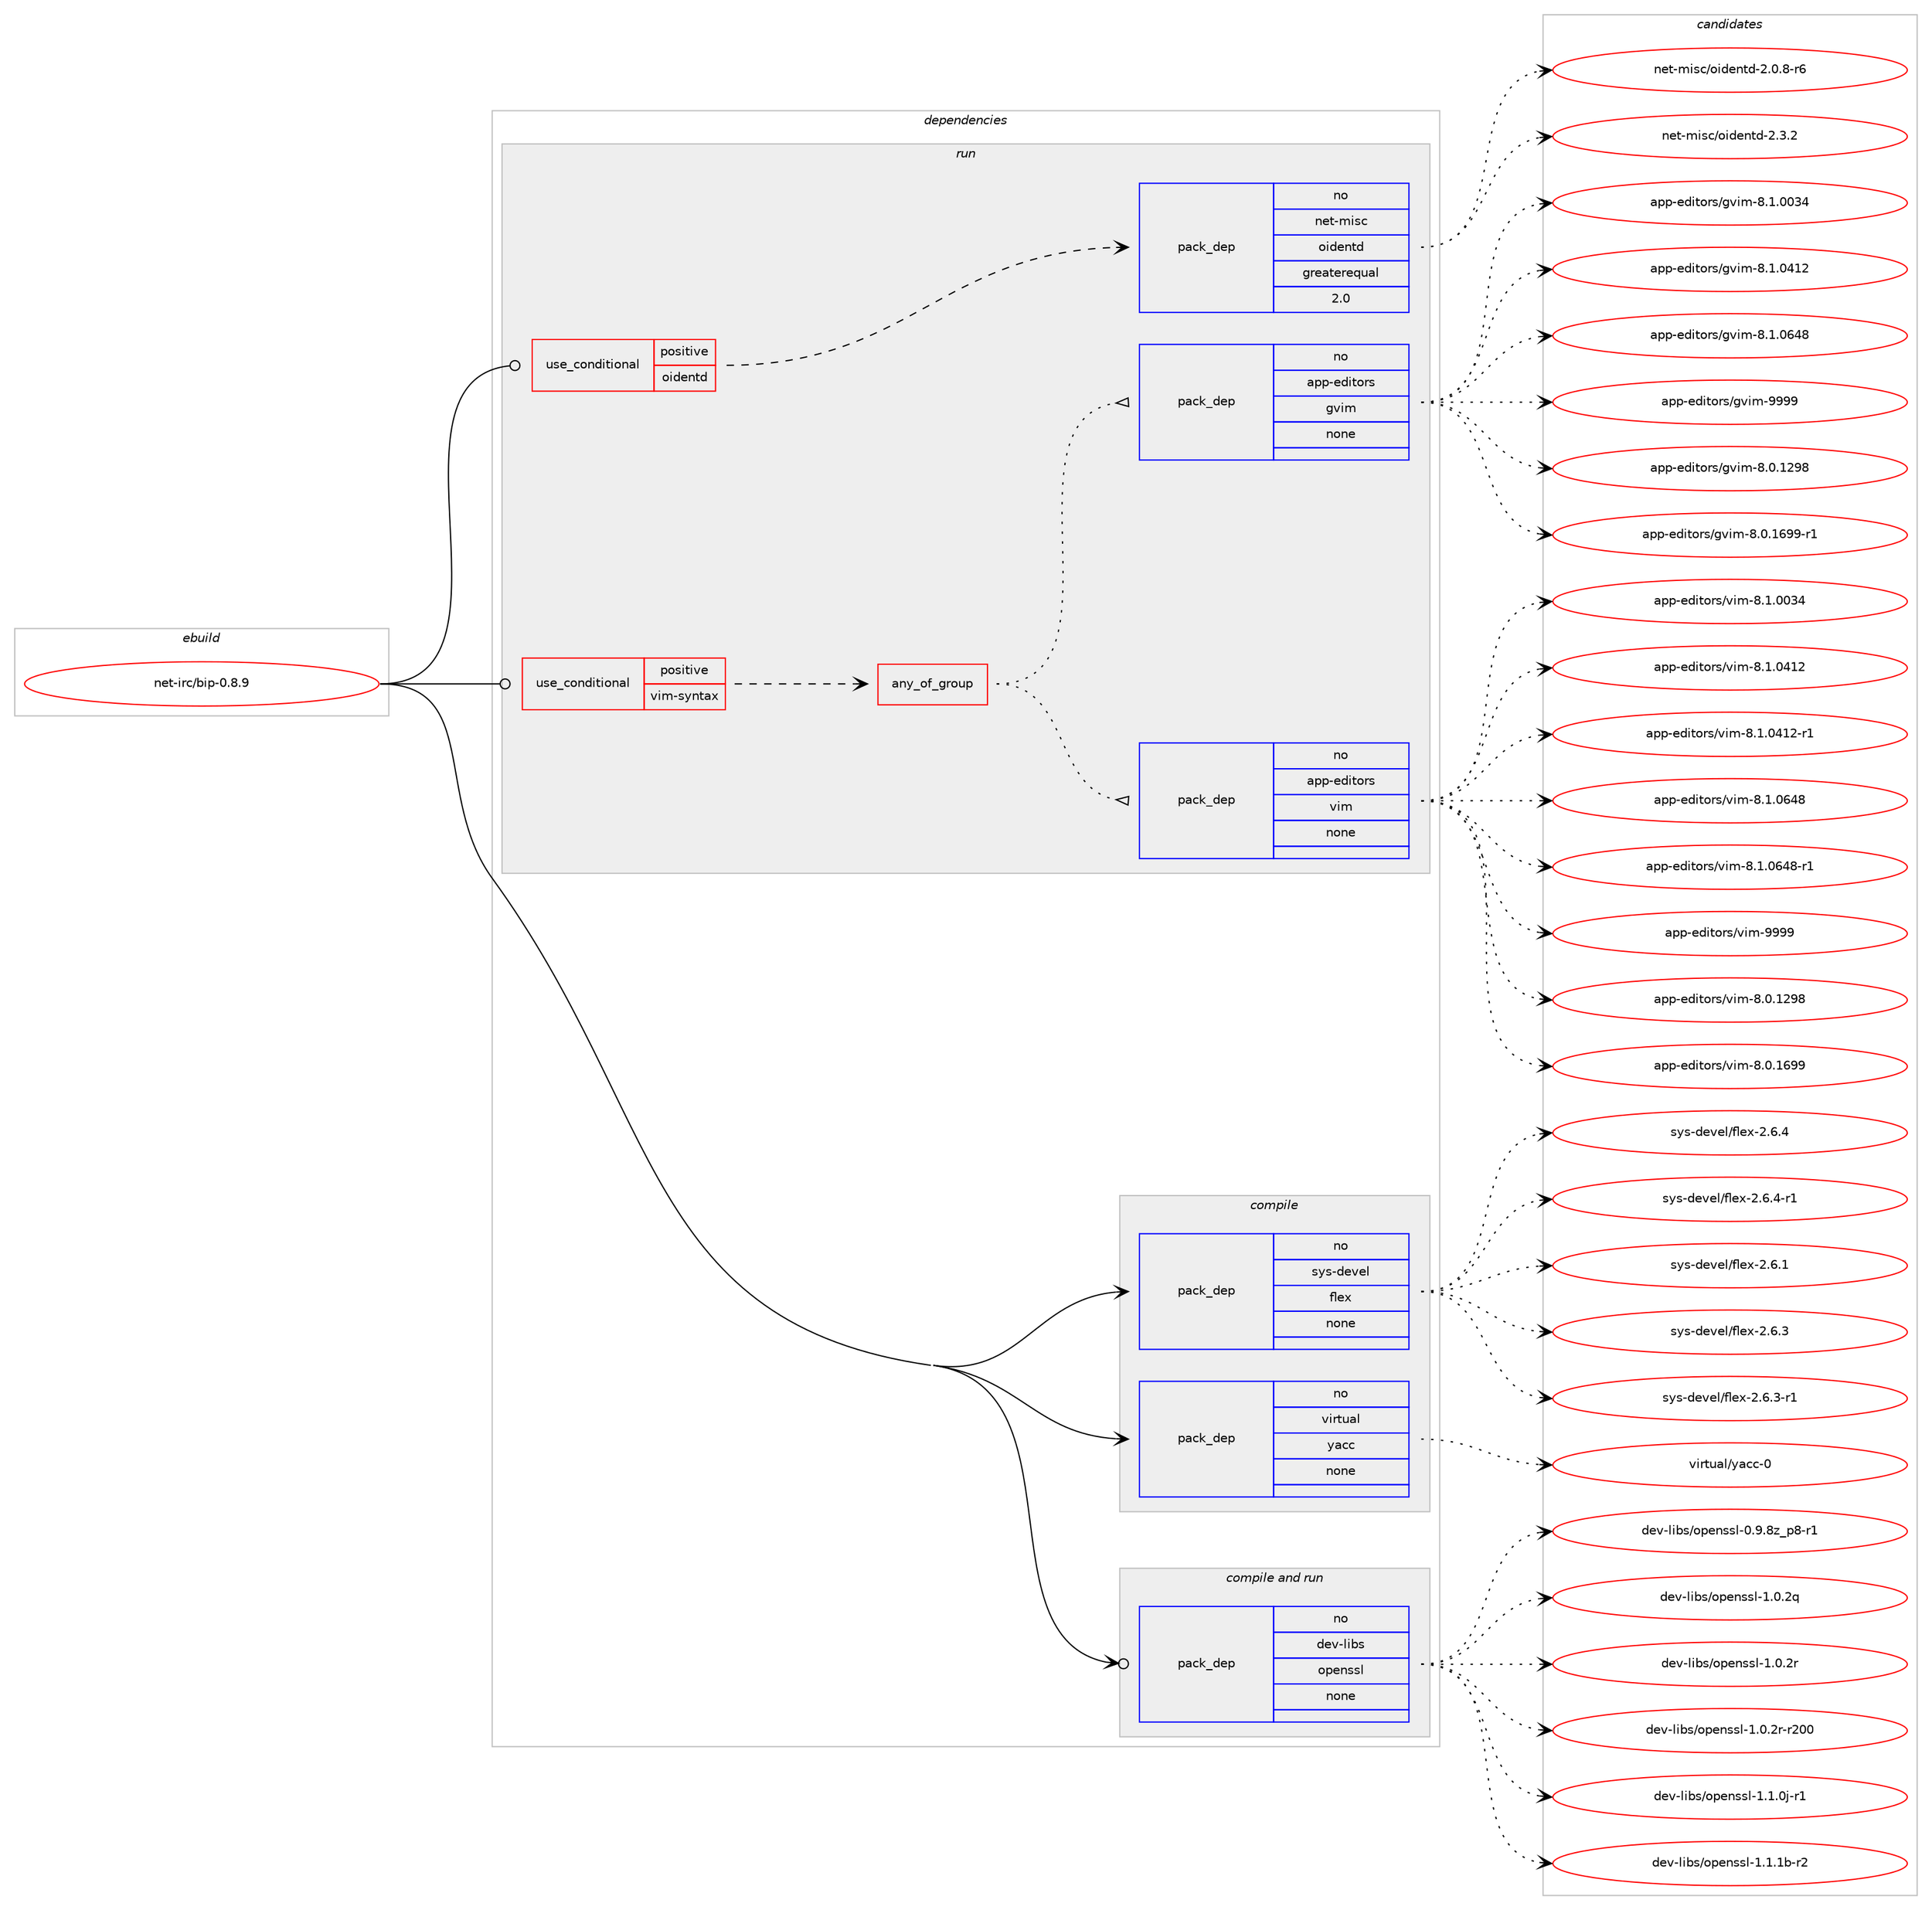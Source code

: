 digraph prolog {

# *************
# Graph options
# *************

newrank=true;
concentrate=true;
compound=true;
graph [rankdir=LR,fontname=Helvetica,fontsize=10,ranksep=1.5];#, ranksep=2.5, nodesep=0.2];
edge  [arrowhead=vee];
node  [fontname=Helvetica,fontsize=10];

# **********
# The ebuild
# **********

subgraph cluster_leftcol {
color=gray;
rank=same;
label=<<i>ebuild</i>>;
id [label="net-irc/bip-0.8.9", color=red, width=4, href="../net-irc/bip-0.8.9.svg"];
}

# ****************
# The dependencies
# ****************

subgraph cluster_midcol {
color=gray;
label=<<i>dependencies</i>>;
subgraph cluster_compile {
fillcolor="#eeeeee";
style=filled;
label=<<i>compile</i>>;
subgraph pack1184131 {
dependency1656252 [label=<<TABLE BORDER="0" CELLBORDER="1" CELLSPACING="0" CELLPADDING="4" WIDTH="220"><TR><TD ROWSPAN="6" CELLPADDING="30">pack_dep</TD></TR><TR><TD WIDTH="110">no</TD></TR><TR><TD>sys-devel</TD></TR><TR><TD>flex</TD></TR><TR><TD>none</TD></TR><TR><TD></TD></TR></TABLE>>, shape=none, color=blue];
}
id:e -> dependency1656252:w [weight=20,style="solid",arrowhead="vee"];
subgraph pack1184132 {
dependency1656253 [label=<<TABLE BORDER="0" CELLBORDER="1" CELLSPACING="0" CELLPADDING="4" WIDTH="220"><TR><TD ROWSPAN="6" CELLPADDING="30">pack_dep</TD></TR><TR><TD WIDTH="110">no</TD></TR><TR><TD>virtual</TD></TR><TR><TD>yacc</TD></TR><TR><TD>none</TD></TR><TR><TD></TD></TR></TABLE>>, shape=none, color=blue];
}
id:e -> dependency1656253:w [weight=20,style="solid",arrowhead="vee"];
}
subgraph cluster_compileandrun {
fillcolor="#eeeeee";
style=filled;
label=<<i>compile and run</i>>;
subgraph pack1184133 {
dependency1656254 [label=<<TABLE BORDER="0" CELLBORDER="1" CELLSPACING="0" CELLPADDING="4" WIDTH="220"><TR><TD ROWSPAN="6" CELLPADDING="30">pack_dep</TD></TR><TR><TD WIDTH="110">no</TD></TR><TR><TD>dev-libs</TD></TR><TR><TD>openssl</TD></TR><TR><TD>none</TD></TR><TR><TD></TD></TR></TABLE>>, shape=none, color=blue];
}
id:e -> dependency1656254:w [weight=20,style="solid",arrowhead="odotvee"];
}
subgraph cluster_run {
fillcolor="#eeeeee";
style=filled;
label=<<i>run</i>>;
subgraph cond445280 {
dependency1656255 [label=<<TABLE BORDER="0" CELLBORDER="1" CELLSPACING="0" CELLPADDING="4"><TR><TD ROWSPAN="3" CELLPADDING="10">use_conditional</TD></TR><TR><TD>positive</TD></TR><TR><TD>oidentd</TD></TR></TABLE>>, shape=none, color=red];
subgraph pack1184134 {
dependency1656256 [label=<<TABLE BORDER="0" CELLBORDER="1" CELLSPACING="0" CELLPADDING="4" WIDTH="220"><TR><TD ROWSPAN="6" CELLPADDING="30">pack_dep</TD></TR><TR><TD WIDTH="110">no</TD></TR><TR><TD>net-misc</TD></TR><TR><TD>oidentd</TD></TR><TR><TD>greaterequal</TD></TR><TR><TD>2.0</TD></TR></TABLE>>, shape=none, color=blue];
}
dependency1656255:e -> dependency1656256:w [weight=20,style="dashed",arrowhead="vee"];
}
id:e -> dependency1656255:w [weight=20,style="solid",arrowhead="odot"];
subgraph cond445281 {
dependency1656257 [label=<<TABLE BORDER="0" CELLBORDER="1" CELLSPACING="0" CELLPADDING="4"><TR><TD ROWSPAN="3" CELLPADDING="10">use_conditional</TD></TR><TR><TD>positive</TD></TR><TR><TD>vim-syntax</TD></TR></TABLE>>, shape=none, color=red];
subgraph any26057 {
dependency1656258 [label=<<TABLE BORDER="0" CELLBORDER="1" CELLSPACING="0" CELLPADDING="4"><TR><TD CELLPADDING="10">any_of_group</TD></TR></TABLE>>, shape=none, color=red];subgraph pack1184135 {
dependency1656259 [label=<<TABLE BORDER="0" CELLBORDER="1" CELLSPACING="0" CELLPADDING="4" WIDTH="220"><TR><TD ROWSPAN="6" CELLPADDING="30">pack_dep</TD></TR><TR><TD WIDTH="110">no</TD></TR><TR><TD>app-editors</TD></TR><TR><TD>vim</TD></TR><TR><TD>none</TD></TR><TR><TD></TD></TR></TABLE>>, shape=none, color=blue];
}
dependency1656258:e -> dependency1656259:w [weight=20,style="dotted",arrowhead="oinv"];
subgraph pack1184136 {
dependency1656260 [label=<<TABLE BORDER="0" CELLBORDER="1" CELLSPACING="0" CELLPADDING="4" WIDTH="220"><TR><TD ROWSPAN="6" CELLPADDING="30">pack_dep</TD></TR><TR><TD WIDTH="110">no</TD></TR><TR><TD>app-editors</TD></TR><TR><TD>gvim</TD></TR><TR><TD>none</TD></TR><TR><TD></TD></TR></TABLE>>, shape=none, color=blue];
}
dependency1656258:e -> dependency1656260:w [weight=20,style="dotted",arrowhead="oinv"];
}
dependency1656257:e -> dependency1656258:w [weight=20,style="dashed",arrowhead="vee"];
}
id:e -> dependency1656257:w [weight=20,style="solid",arrowhead="odot"];
}
}

# **************
# The candidates
# **************

subgraph cluster_choices {
rank=same;
color=gray;
label=<<i>candidates</i>>;

subgraph choice1184131 {
color=black;
nodesep=1;
choice1151211154510010111810110847102108101120455046544649 [label="sys-devel/flex-2.6.1", color=red, width=4,href="../sys-devel/flex-2.6.1.svg"];
choice1151211154510010111810110847102108101120455046544651 [label="sys-devel/flex-2.6.3", color=red, width=4,href="../sys-devel/flex-2.6.3.svg"];
choice11512111545100101118101108471021081011204550465446514511449 [label="sys-devel/flex-2.6.3-r1", color=red, width=4,href="../sys-devel/flex-2.6.3-r1.svg"];
choice1151211154510010111810110847102108101120455046544652 [label="sys-devel/flex-2.6.4", color=red, width=4,href="../sys-devel/flex-2.6.4.svg"];
choice11512111545100101118101108471021081011204550465446524511449 [label="sys-devel/flex-2.6.4-r1", color=red, width=4,href="../sys-devel/flex-2.6.4-r1.svg"];
dependency1656252:e -> choice1151211154510010111810110847102108101120455046544649:w [style=dotted,weight="100"];
dependency1656252:e -> choice1151211154510010111810110847102108101120455046544651:w [style=dotted,weight="100"];
dependency1656252:e -> choice11512111545100101118101108471021081011204550465446514511449:w [style=dotted,weight="100"];
dependency1656252:e -> choice1151211154510010111810110847102108101120455046544652:w [style=dotted,weight="100"];
dependency1656252:e -> choice11512111545100101118101108471021081011204550465446524511449:w [style=dotted,weight="100"];
}
subgraph choice1184132 {
color=black;
nodesep=1;
choice11810511411611797108471219799994548 [label="virtual/yacc-0", color=red, width=4,href="../virtual/yacc-0.svg"];
dependency1656253:e -> choice11810511411611797108471219799994548:w [style=dotted,weight="100"];
}
subgraph choice1184133 {
color=black;
nodesep=1;
choice10010111845108105981154711111210111011511510845484657465612295112564511449 [label="dev-libs/openssl-0.9.8z_p8-r1", color=red, width=4,href="../dev-libs/openssl-0.9.8z_p8-r1.svg"];
choice100101118451081059811547111112101110115115108454946484650113 [label="dev-libs/openssl-1.0.2q", color=red, width=4,href="../dev-libs/openssl-1.0.2q.svg"];
choice100101118451081059811547111112101110115115108454946484650114 [label="dev-libs/openssl-1.0.2r", color=red, width=4,href="../dev-libs/openssl-1.0.2r.svg"];
choice10010111845108105981154711111210111011511510845494648465011445114504848 [label="dev-libs/openssl-1.0.2r-r200", color=red, width=4,href="../dev-libs/openssl-1.0.2r-r200.svg"];
choice1001011184510810598115471111121011101151151084549464946481064511449 [label="dev-libs/openssl-1.1.0j-r1", color=red, width=4,href="../dev-libs/openssl-1.1.0j-r1.svg"];
choice100101118451081059811547111112101110115115108454946494649984511450 [label="dev-libs/openssl-1.1.1b-r2", color=red, width=4,href="../dev-libs/openssl-1.1.1b-r2.svg"];
dependency1656254:e -> choice10010111845108105981154711111210111011511510845484657465612295112564511449:w [style=dotted,weight="100"];
dependency1656254:e -> choice100101118451081059811547111112101110115115108454946484650113:w [style=dotted,weight="100"];
dependency1656254:e -> choice100101118451081059811547111112101110115115108454946484650114:w [style=dotted,weight="100"];
dependency1656254:e -> choice10010111845108105981154711111210111011511510845494648465011445114504848:w [style=dotted,weight="100"];
dependency1656254:e -> choice1001011184510810598115471111121011101151151084549464946481064511449:w [style=dotted,weight="100"];
dependency1656254:e -> choice100101118451081059811547111112101110115115108454946494649984511450:w [style=dotted,weight="100"];
}
subgraph choice1184134 {
color=black;
nodesep=1;
choice1101011164510910511599471111051001011101161004550464846564511454 [label="net-misc/oidentd-2.0.8-r6", color=red, width=4,href="../net-misc/oidentd-2.0.8-r6.svg"];
choice110101116451091051159947111105100101110116100455046514650 [label="net-misc/oidentd-2.3.2", color=red, width=4,href="../net-misc/oidentd-2.3.2.svg"];
dependency1656256:e -> choice1101011164510910511599471111051001011101161004550464846564511454:w [style=dotted,weight="100"];
dependency1656256:e -> choice110101116451091051159947111105100101110116100455046514650:w [style=dotted,weight="100"];
}
subgraph choice1184135 {
color=black;
nodesep=1;
choice971121124510110010511611111411547118105109455646484649505756 [label="app-editors/vim-8.0.1298", color=red, width=4,href="../app-editors/vim-8.0.1298.svg"];
choice971121124510110010511611111411547118105109455646484649545757 [label="app-editors/vim-8.0.1699", color=red, width=4,href="../app-editors/vim-8.0.1699.svg"];
choice971121124510110010511611111411547118105109455646494648485152 [label="app-editors/vim-8.1.0034", color=red, width=4,href="../app-editors/vim-8.1.0034.svg"];
choice971121124510110010511611111411547118105109455646494648524950 [label="app-editors/vim-8.1.0412", color=red, width=4,href="../app-editors/vim-8.1.0412.svg"];
choice9711211245101100105116111114115471181051094556464946485249504511449 [label="app-editors/vim-8.1.0412-r1", color=red, width=4,href="../app-editors/vim-8.1.0412-r1.svg"];
choice971121124510110010511611111411547118105109455646494648545256 [label="app-editors/vim-8.1.0648", color=red, width=4,href="../app-editors/vim-8.1.0648.svg"];
choice9711211245101100105116111114115471181051094556464946485452564511449 [label="app-editors/vim-8.1.0648-r1", color=red, width=4,href="../app-editors/vim-8.1.0648-r1.svg"];
choice9711211245101100105116111114115471181051094557575757 [label="app-editors/vim-9999", color=red, width=4,href="../app-editors/vim-9999.svg"];
dependency1656259:e -> choice971121124510110010511611111411547118105109455646484649505756:w [style=dotted,weight="100"];
dependency1656259:e -> choice971121124510110010511611111411547118105109455646484649545757:w [style=dotted,weight="100"];
dependency1656259:e -> choice971121124510110010511611111411547118105109455646494648485152:w [style=dotted,weight="100"];
dependency1656259:e -> choice971121124510110010511611111411547118105109455646494648524950:w [style=dotted,weight="100"];
dependency1656259:e -> choice9711211245101100105116111114115471181051094556464946485249504511449:w [style=dotted,weight="100"];
dependency1656259:e -> choice971121124510110010511611111411547118105109455646494648545256:w [style=dotted,weight="100"];
dependency1656259:e -> choice9711211245101100105116111114115471181051094556464946485452564511449:w [style=dotted,weight="100"];
dependency1656259:e -> choice9711211245101100105116111114115471181051094557575757:w [style=dotted,weight="100"];
}
subgraph choice1184136 {
color=black;
nodesep=1;
choice971121124510110010511611111411547103118105109455646484649505756 [label="app-editors/gvim-8.0.1298", color=red, width=4,href="../app-editors/gvim-8.0.1298.svg"];
choice9711211245101100105116111114115471031181051094556464846495457574511449 [label="app-editors/gvim-8.0.1699-r1", color=red, width=4,href="../app-editors/gvim-8.0.1699-r1.svg"];
choice971121124510110010511611111411547103118105109455646494648485152 [label="app-editors/gvim-8.1.0034", color=red, width=4,href="../app-editors/gvim-8.1.0034.svg"];
choice971121124510110010511611111411547103118105109455646494648524950 [label="app-editors/gvim-8.1.0412", color=red, width=4,href="../app-editors/gvim-8.1.0412.svg"];
choice971121124510110010511611111411547103118105109455646494648545256 [label="app-editors/gvim-8.1.0648", color=red, width=4,href="../app-editors/gvim-8.1.0648.svg"];
choice9711211245101100105116111114115471031181051094557575757 [label="app-editors/gvim-9999", color=red, width=4,href="../app-editors/gvim-9999.svg"];
dependency1656260:e -> choice971121124510110010511611111411547103118105109455646484649505756:w [style=dotted,weight="100"];
dependency1656260:e -> choice9711211245101100105116111114115471031181051094556464846495457574511449:w [style=dotted,weight="100"];
dependency1656260:e -> choice971121124510110010511611111411547103118105109455646494648485152:w [style=dotted,weight="100"];
dependency1656260:e -> choice971121124510110010511611111411547103118105109455646494648524950:w [style=dotted,weight="100"];
dependency1656260:e -> choice971121124510110010511611111411547103118105109455646494648545256:w [style=dotted,weight="100"];
dependency1656260:e -> choice9711211245101100105116111114115471031181051094557575757:w [style=dotted,weight="100"];
}
}

}
